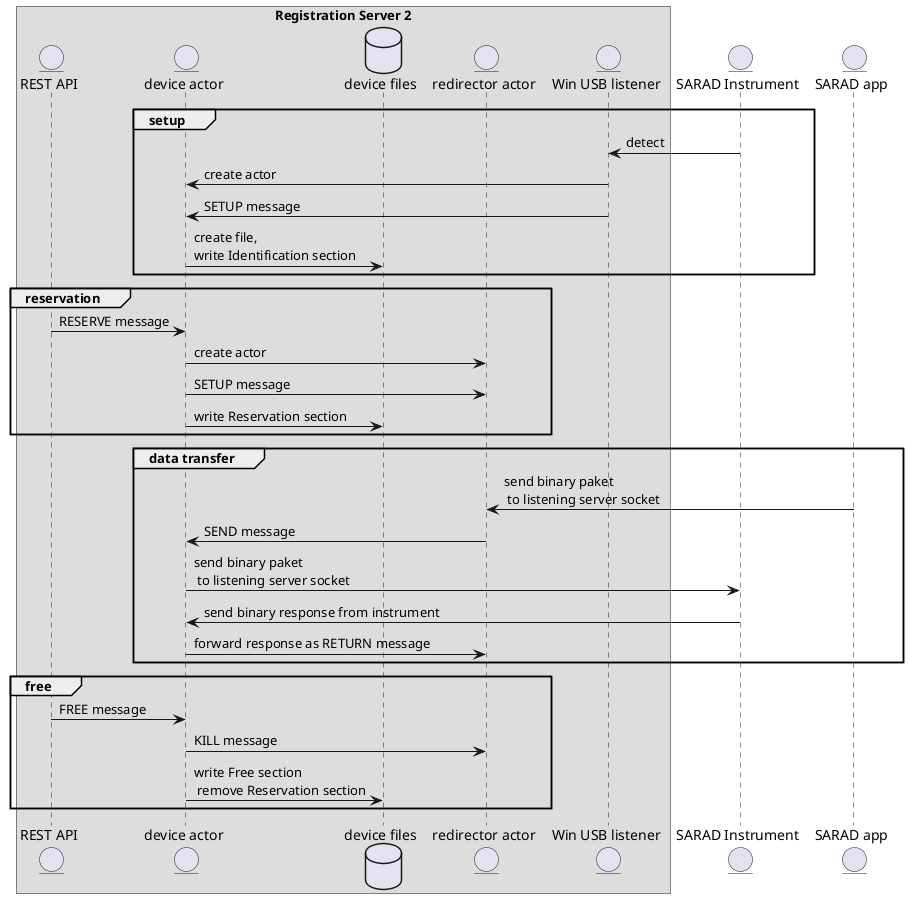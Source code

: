 @startuml
box "Registration Server 2"
	      entity "REST API" as api
	      entity "device actor" as deviceactor
        database "device files" as files
        entity "redirector actor" as redirector
        entity "Win USB listener" as listener
end box
entity "SARAD Instrument" as is
entity "SARAD app" as app

group setup
        is -> listener: detect
        listener -> deviceactor: create actor
        listener -> deviceactor: SETUP message
        deviceactor -> files: create file,\nwrite Identification section
end
group reservation
	      api -> deviceactor: RESERVE message
        deviceactor -> redirector: create actor
        deviceactor -> redirector: SETUP message
        deviceactor -> files: write Reservation section
end
group data transfer
	      app -> redirector: send binary paket\n to listening server socket
        redirector -> deviceactor: SEND message
        deviceactor -> is: send binary paket\n to listening server socket
        is -> deviceactor: send binary response from instrument
        deviceactor -> redirector: forward response as RETURN message
end
group free
	      api -> deviceactor: FREE message
        deviceactor -> redirector: KILL message
        deviceactor -> files: write Free section\n remove Reservation section
end
@enduml
